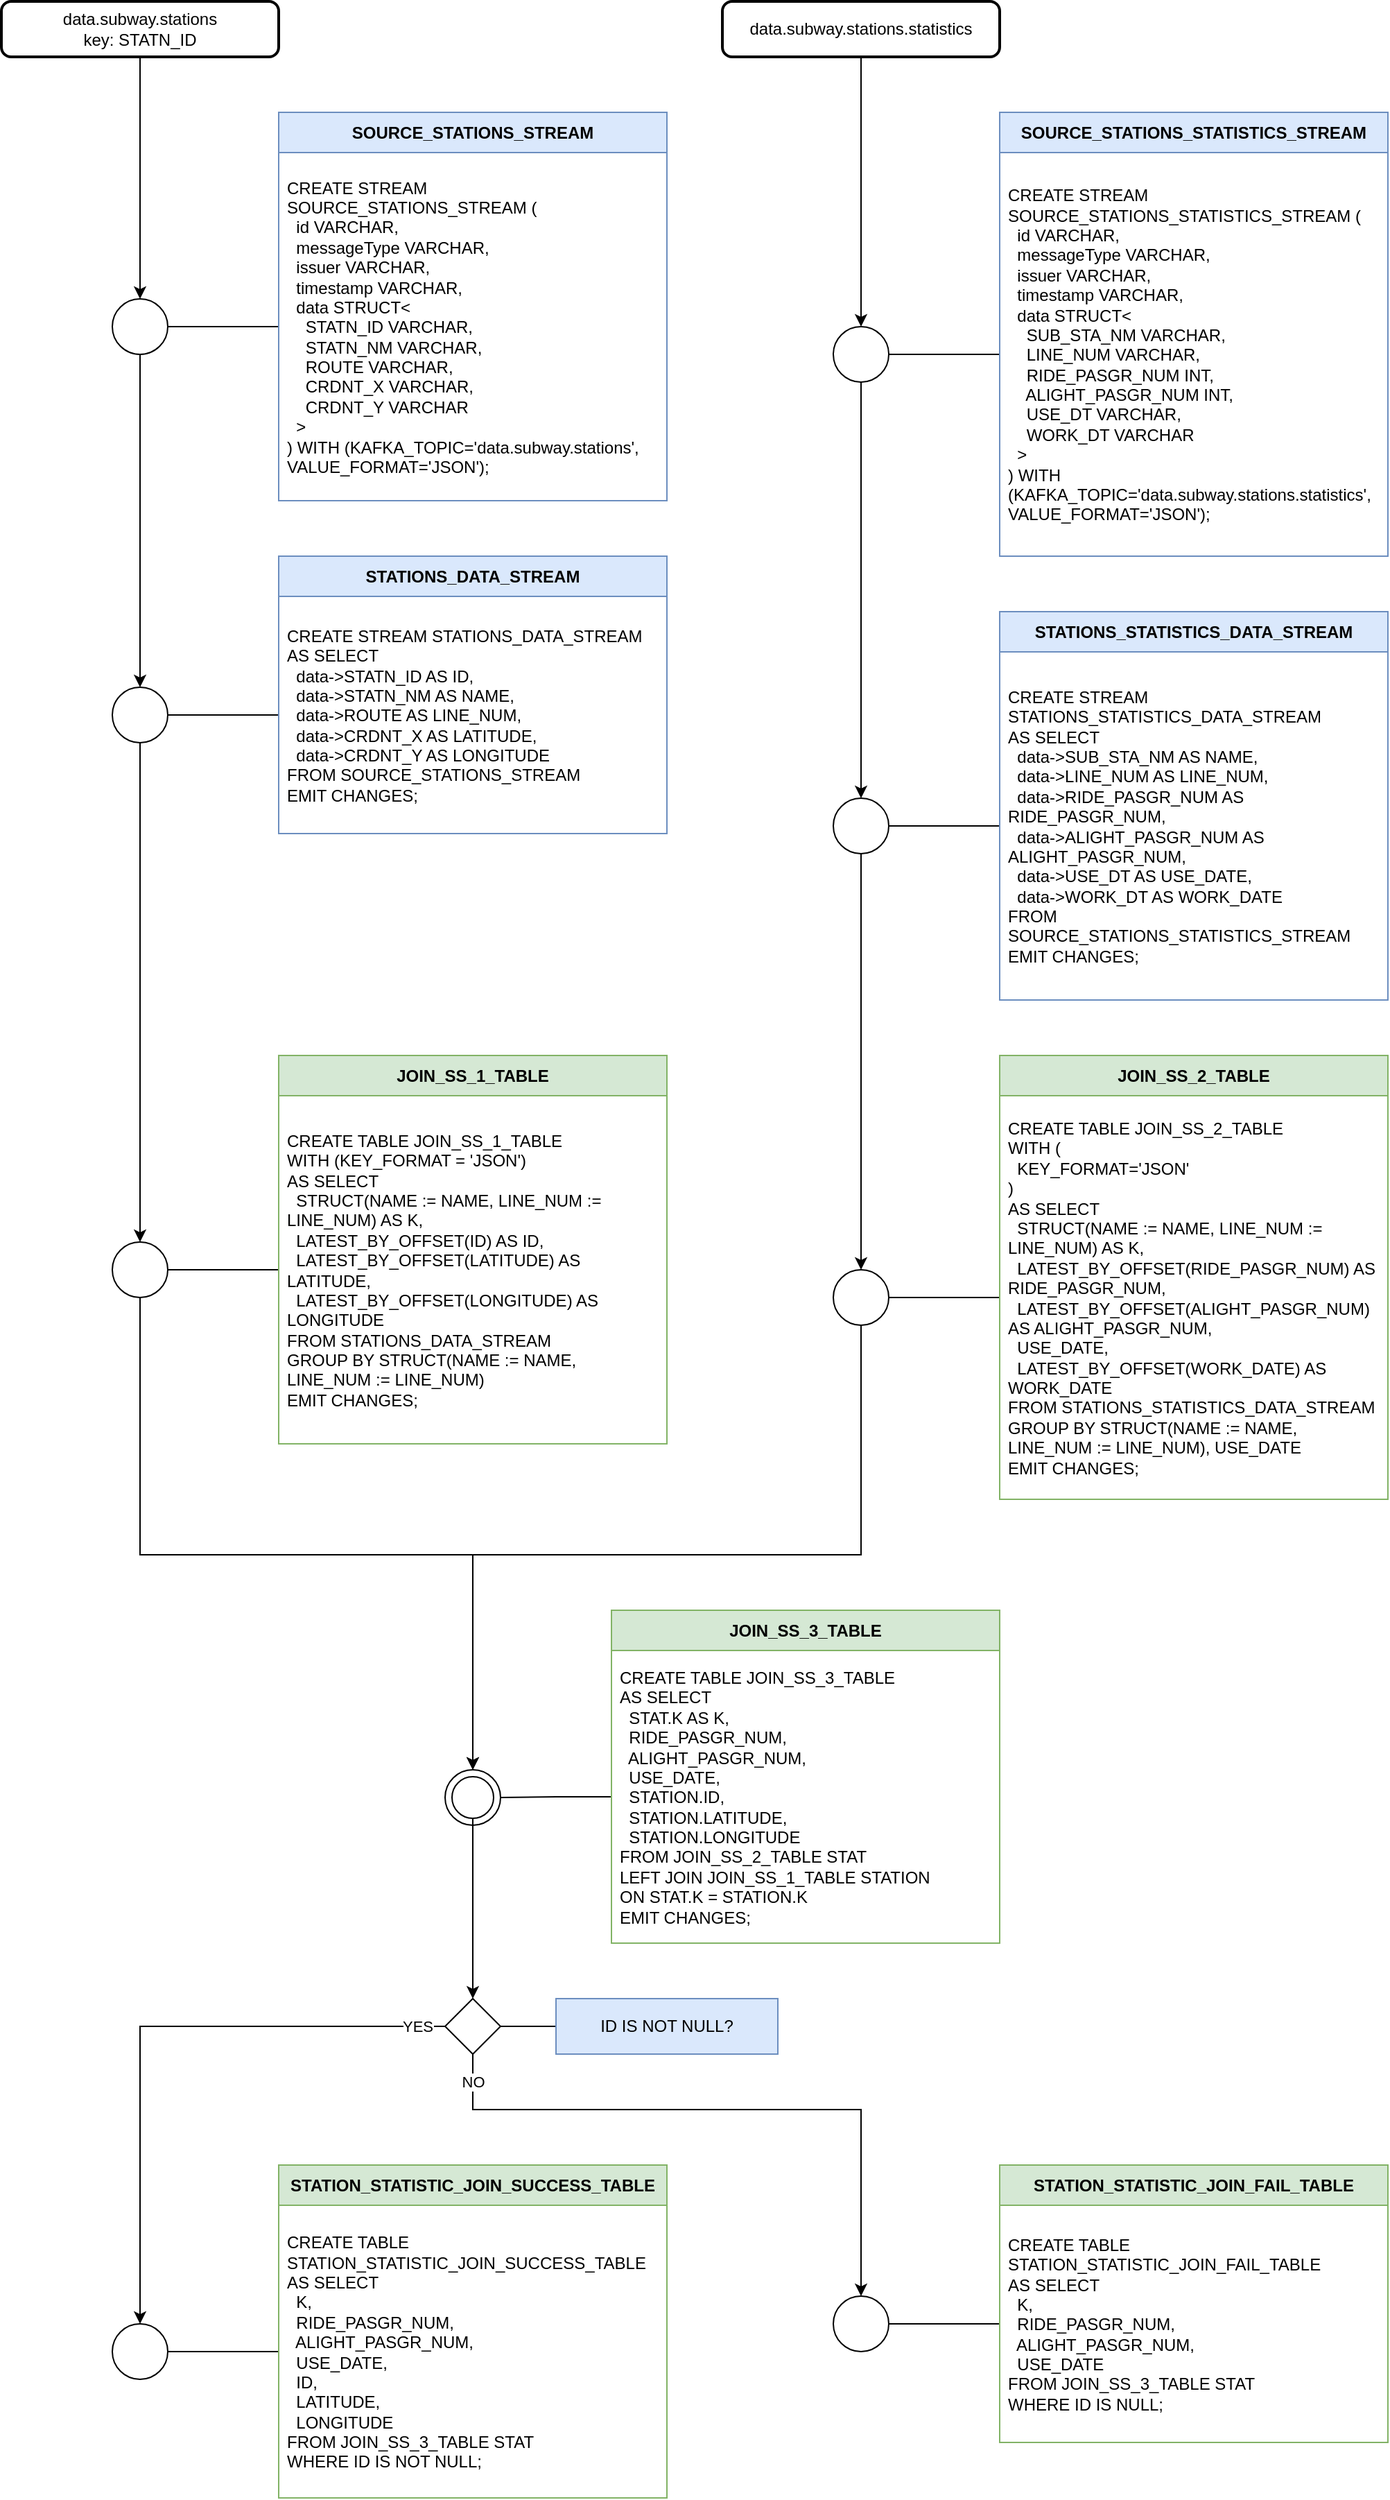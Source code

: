 <mxfile version="24.4.4" type="github">
  <diagram name="페이지-1" id="JWyKKp6nfTICBsnojCP5">
    <mxGraphModel dx="1434" dy="756" grid="1" gridSize="10" guides="1" tooltips="1" connect="1" arrows="1" fold="1" page="1" pageScale="1" pageWidth="827" pageHeight="1169" math="0" shadow="0">
      <root>
        <mxCell id="0" />
        <mxCell id="1" parent="0" />
        <mxCell id="jmPw7cZxUE827dNbfJnY-14" style="edgeStyle=orthogonalEdgeStyle;rounded=0;orthogonalLoop=1;jettySize=auto;html=1;entryX=0.5;entryY=0;entryDx=0;entryDy=0;" parent="1" source="SGr65tSHeNTUfyerGdpC-16" target="SGr65tSHeNTUfyerGdpC-39" edge="1">
          <mxGeometry relative="1" as="geometry" />
        </mxCell>
        <mxCell id="SGr65tSHeNTUfyerGdpC-16" value="&lt;div&gt;&lt;span style=&quot;background-color: initial;&quot;&gt;data.subway.stations&lt;/span&gt;&lt;br&gt;&lt;/div&gt;&lt;div&gt;&lt;span style=&quot;background-color: initial;&quot;&gt;key: STATN_ID&lt;/span&gt;&lt;/div&gt;" style="rounded=1;whiteSpace=wrap;html=1;absoluteArcSize=1;arcSize=14;strokeWidth=2;" parent="1" vertex="1">
          <mxGeometry x="40" y="40" width="200" height="40" as="geometry" />
        </mxCell>
        <mxCell id="RbUUMxCJgV2qU2qVmSNO-35" style="edgeStyle=orthogonalEdgeStyle;rounded=0;orthogonalLoop=1;jettySize=auto;html=1;entryX=0.5;entryY=0;entryDx=0;entryDy=0;" parent="1" source="SGr65tSHeNTUfyerGdpC-49" target="RbUUMxCJgV2qU2qVmSNO-4" edge="1">
          <mxGeometry relative="1" as="geometry" />
        </mxCell>
        <mxCell id="SGr65tSHeNTUfyerGdpC-49" value="&lt;div&gt;&lt;span style=&quot;background-color: initial;&quot;&gt;data.subway.stations.statistics&lt;/span&gt;&lt;/div&gt;" style="rounded=1;whiteSpace=wrap;html=1;absoluteArcSize=1;arcSize=14;strokeWidth=2;" parent="1" vertex="1">
          <mxGeometry x="560" y="40" width="200" height="40" as="geometry" />
        </mxCell>
        <mxCell id="SGr65tSHeNTUfyerGdpC-55" value="" style="group" parent="1" vertex="1" connectable="0">
          <mxGeometry x="360" y="1480" width="240" height="40" as="geometry" />
        </mxCell>
        <mxCell id="SGr65tSHeNTUfyerGdpC-50" value="" style="shape=rhombus;html=1;dashed=0;whiteSpace=wrap;perimeter=rhombusPerimeter;" parent="SGr65tSHeNTUfyerGdpC-55" vertex="1">
          <mxGeometry width="40" height="40" as="geometry" />
        </mxCell>
        <mxCell id="SGr65tSHeNTUfyerGdpC-53" style="edgeStyle=orthogonalEdgeStyle;rounded=0;orthogonalLoop=1;jettySize=auto;html=1;exitX=0;exitY=0.5;exitDx=0;exitDy=0;entryX=1;entryY=0.5;entryDx=0;entryDy=0;endArrow=none;endFill=0;" parent="SGr65tSHeNTUfyerGdpC-55" source="SGr65tSHeNTUfyerGdpC-54" edge="1">
          <mxGeometry relative="1" as="geometry">
            <mxPoint x="40" y="20" as="targetPoint" />
          </mxGeometry>
        </mxCell>
        <mxCell id="SGr65tSHeNTUfyerGdpC-54" value="ID IS NOT NULL?" style="text;html=1;align=center;verticalAlign=middle;whiteSpace=wrap;rounded=0;fillColor=#dae8fc;strokeColor=#6c8ebf;" parent="SGr65tSHeNTUfyerGdpC-55" vertex="1">
          <mxGeometry x="80" width="160" height="40" as="geometry" />
        </mxCell>
        <mxCell id="jmPw7cZxUE827dNbfJnY-25" style="edgeStyle=orthogonalEdgeStyle;rounded=0;orthogonalLoop=1;jettySize=auto;html=1;entryX=0.5;entryY=0;entryDx=0;entryDy=0;" parent="1" source="SGr65tSHeNTUfyerGdpC-39" target="jmPw7cZxUE827dNbfJnY-21" edge="1">
          <mxGeometry relative="1" as="geometry" />
        </mxCell>
        <mxCell id="jmPw7cZxUE827dNbfJnY-31" value="" style="group" parent="1" vertex="1" connectable="0">
          <mxGeometry x="120" y="440" width="400" height="200" as="geometry" />
        </mxCell>
        <mxCell id="jmPw7cZxUE827dNbfJnY-21" value="" style="shape=ellipse;html=1;dashed=0;whiteSpace=wrap;perimeter=ellipsePerimeter;" parent="jmPw7cZxUE827dNbfJnY-31" vertex="1">
          <mxGeometry y="94.5" width="40" height="40" as="geometry" />
        </mxCell>
        <mxCell id="jmPw7cZxUE827dNbfJnY-22" style="edgeStyle=orthogonalEdgeStyle;rounded=0;orthogonalLoop=1;jettySize=auto;html=1;entryX=1;entryY=0.5;entryDx=0;entryDy=0;endArrow=none;endFill=0;exitX=0;exitY=0.5;exitDx=0;exitDy=0;" parent="jmPw7cZxUE827dNbfJnY-31" source="jmPw7cZxUE827dNbfJnY-24" target="jmPw7cZxUE827dNbfJnY-21" edge="1">
          <mxGeometry relative="1" as="geometry">
            <mxPoint x="80" y="110" as="sourcePoint" />
          </mxGeometry>
        </mxCell>
        <mxCell id="jmPw7cZxUE827dNbfJnY-23" value="STATIONS_DATA_STREAM" style="swimlane;fontStyle=1;align=center;verticalAlign=middle;childLayout=stackLayout;horizontal=1;startSize=29;horizontalStack=0;resizeParent=1;resizeParentMax=0;resizeLast=0;collapsible=0;marginBottom=0;html=1;whiteSpace=wrap;fillColor=#dae8fc;strokeColor=#6c8ebf;" parent="jmPw7cZxUE827dNbfJnY-31" vertex="1">
          <mxGeometry x="120" width="280" height="200" as="geometry" />
        </mxCell>
        <mxCell id="jmPw7cZxUE827dNbfJnY-24" value="&lt;div&gt;CREATE STREAM STATIONS_DATA_STREAM&lt;/div&gt;&lt;div&gt;AS SELECT&lt;/div&gt;&lt;div&gt;&amp;nbsp; data-&amp;gt;STATN_ID AS ID,&lt;/div&gt;&lt;div&gt;&amp;nbsp; data-&amp;gt;STATN_NM AS NAME,&lt;/div&gt;&lt;div&gt;&amp;nbsp; data-&amp;gt;ROUTE AS LINE_NUM,&lt;/div&gt;&lt;div&gt;&amp;nbsp; data-&amp;gt;CRDNT_X AS LATITUDE,&lt;/div&gt;&lt;div&gt;&amp;nbsp; data-&amp;gt;CRDNT_Y AS LONGITUDE&lt;/div&gt;&lt;div&gt;FROM SOURCE_STATIONS_STREAM&lt;/div&gt;&lt;div&gt;EMIT CHANGES;&lt;/div&gt;" style="text;html=1;strokeColor=none;fillColor=none;align=left;verticalAlign=middle;spacingLeft=4;spacingRight=4;overflow=hidden;rotatable=0;points=[[0,0.5],[1,0.5]];portConstraint=eastwest;whiteSpace=wrap;" parent="jmPw7cZxUE827dNbfJnY-23" vertex="1">
          <mxGeometry y="29" width="280" height="171" as="geometry" />
        </mxCell>
        <mxCell id="jmPw7cZxUE827dNbfJnY-37" style="edgeStyle=orthogonalEdgeStyle;rounded=0;orthogonalLoop=1;jettySize=auto;html=1;entryX=0.5;entryY=0;entryDx=0;entryDy=0;" parent="1" source="jmPw7cZxUE827dNbfJnY-21" target="jmPw7cZxUE827dNbfJnY-33" edge="1">
          <mxGeometry relative="1" as="geometry" />
        </mxCell>
        <mxCell id="RbUUMxCJgV2qU2qVmSNO-1" value="" style="group" parent="1" vertex="1" connectable="0">
          <mxGeometry x="120" y="800" width="400" height="280" as="geometry" />
        </mxCell>
        <mxCell id="jmPw7cZxUE827dNbfJnY-33" value="" style="shape=ellipse;html=1;dashed=0;whiteSpace=wrap;perimeter=ellipsePerimeter;" parent="RbUUMxCJgV2qU2qVmSNO-1" vertex="1">
          <mxGeometry y="134.5" width="40" height="40" as="geometry" />
        </mxCell>
        <mxCell id="jmPw7cZxUE827dNbfJnY-34" style="edgeStyle=orthogonalEdgeStyle;rounded=0;orthogonalLoop=1;jettySize=auto;html=1;entryX=1;entryY=0.5;entryDx=0;entryDy=0;endArrow=none;endFill=0;exitX=0;exitY=0.5;exitDx=0;exitDy=0;" parent="RbUUMxCJgV2qU2qVmSNO-1" source="jmPw7cZxUE827dNbfJnY-36" target="jmPw7cZxUE827dNbfJnY-33" edge="1">
          <mxGeometry relative="1" as="geometry">
            <mxPoint x="80" y="110" as="sourcePoint" />
          </mxGeometry>
        </mxCell>
        <mxCell id="jmPw7cZxUE827dNbfJnY-35" value="JOIN_SS_1_TABLE" style="swimlane;fontStyle=1;align=center;verticalAlign=middle;childLayout=stackLayout;horizontal=1;startSize=29;horizontalStack=0;resizeParent=1;resizeParentMax=0;resizeLast=0;collapsible=0;marginBottom=0;html=1;whiteSpace=wrap;fillColor=#d5e8d4;strokeColor=#82b366;" parent="RbUUMxCJgV2qU2qVmSNO-1" vertex="1">
          <mxGeometry x="120" width="280" height="280" as="geometry" />
        </mxCell>
        <mxCell id="jmPw7cZxUE827dNbfJnY-36" value="&lt;div&gt;CREATE TABLE JOIN_SS_1_TABLE&lt;/div&gt;&lt;div&gt;WITH (KEY_FORMAT = &#39;JSON&#39;)&lt;/div&gt;&lt;div&gt;AS SELECT&lt;/div&gt;&lt;div&gt;&amp;nbsp; STRUCT(NAME := NAME, LINE_NUM := LINE_NUM) AS K,&lt;/div&gt;&lt;div&gt;&amp;nbsp; LATEST_BY_OFFSET(ID) AS ID,&lt;/div&gt;&lt;div&gt;&amp;nbsp; LATEST_BY_OFFSET(LATITUDE) AS LATITUDE,&lt;/div&gt;&lt;div&gt;&amp;nbsp; LATEST_BY_OFFSET(LONGITUDE) AS LONGITUDE&lt;/div&gt;&lt;div&gt;FROM STATIONS_DATA_STREAM&lt;/div&gt;&lt;div&gt;GROUP BY STRUCT(NAME := NAME, LINE_NUM := LINE_NUM)&lt;/div&gt;&lt;div&gt;EMIT CHANGES;&lt;/div&gt;" style="text;html=1;strokeColor=none;fillColor=none;align=left;verticalAlign=middle;spacingLeft=4;spacingRight=4;overflow=hidden;rotatable=0;points=[[0,0.5],[1,0.5]];portConstraint=eastwest;whiteSpace=wrap;" parent="jmPw7cZxUE827dNbfJnY-35" vertex="1">
          <mxGeometry y="29" width="280" height="251" as="geometry" />
        </mxCell>
        <mxCell id="RbUUMxCJgV2qU2qVmSNO-2" value="" style="group" parent="1" vertex="1" connectable="0">
          <mxGeometry x="120" y="120" width="400" height="280" as="geometry" />
        </mxCell>
        <mxCell id="SGr65tSHeNTUfyerGdpC-39" value="" style="shape=ellipse;html=1;dashed=0;whiteSpace=wrap;perimeter=ellipsePerimeter;" parent="RbUUMxCJgV2qU2qVmSNO-2" vertex="1">
          <mxGeometry y="134.5" width="40" height="40" as="geometry" />
        </mxCell>
        <mxCell id="SGr65tSHeNTUfyerGdpC-40" style="edgeStyle=orthogonalEdgeStyle;rounded=0;orthogonalLoop=1;jettySize=auto;html=1;entryX=1;entryY=0.5;entryDx=0;entryDy=0;endArrow=none;endFill=0;exitX=0;exitY=0.5;exitDx=0;exitDy=0;" parent="RbUUMxCJgV2qU2qVmSNO-2" source="jmPw7cZxUE827dNbfJnY-11" target="SGr65tSHeNTUfyerGdpC-39" edge="1">
          <mxGeometry relative="1" as="geometry">
            <mxPoint x="80" y="110" as="sourcePoint" />
          </mxGeometry>
        </mxCell>
        <mxCell id="jmPw7cZxUE827dNbfJnY-10" value="SOURCE_STATIONS_STREAM" style="swimlane;fontStyle=1;align=center;verticalAlign=middle;childLayout=stackLayout;horizontal=1;startSize=29;horizontalStack=0;resizeParent=1;resizeParentMax=0;resizeLast=0;collapsible=0;marginBottom=0;html=1;whiteSpace=wrap;fillColor=#dae8fc;strokeColor=#6c8ebf;" parent="RbUUMxCJgV2qU2qVmSNO-2" vertex="1">
          <mxGeometry x="120" width="280" height="280" as="geometry" />
        </mxCell>
        <mxCell id="jmPw7cZxUE827dNbfJnY-11" value="&lt;div&gt;CREATE STREAM SOURCE_STATIONS_STREAM (&lt;/div&gt;&lt;div&gt;&amp;nbsp; id VARCHAR,&lt;/div&gt;&lt;div&gt;&amp;nbsp; messageType VARCHAR,&lt;/div&gt;&lt;div&gt;&amp;nbsp; issuer VARCHAR,&lt;/div&gt;&lt;div&gt;&amp;nbsp; timestamp VARCHAR,&lt;/div&gt;&lt;div&gt;&amp;nbsp; data STRUCT&amp;lt;&lt;/div&gt;&lt;div&gt;&amp;nbsp; &amp;nbsp; STATN_ID VARCHAR,&lt;/div&gt;&lt;div&gt;&amp;nbsp; &amp;nbsp; STATN_NM VARCHAR,&lt;/div&gt;&lt;div&gt;&amp;nbsp; &amp;nbsp; ROUTE VARCHAR,&lt;/div&gt;&lt;div&gt;&amp;nbsp; &amp;nbsp; CRDNT_X VARCHAR,&lt;/div&gt;&lt;div&gt;&amp;nbsp; &amp;nbsp; CRDNT_Y VARCHAR&lt;/div&gt;&lt;div&gt;&amp;nbsp; &amp;gt;&lt;/div&gt;&lt;div&gt;) WITH (KAFKA_TOPIC=&#39;data.subway.stations&#39;, VALUE_FORMAT=&#39;JSON&#39;);&lt;/div&gt;" style="text;html=1;strokeColor=none;fillColor=none;align=left;verticalAlign=middle;spacingLeft=4;spacingRight=4;overflow=hidden;rotatable=0;points=[[0,0.5],[1,0.5]];portConstraint=eastwest;whiteSpace=wrap;" parent="jmPw7cZxUE827dNbfJnY-10" vertex="1">
          <mxGeometry y="29" width="280" height="251" as="geometry" />
        </mxCell>
        <mxCell id="RbUUMxCJgV2qU2qVmSNO-3" value="" style="group" parent="1" vertex="1" connectable="0">
          <mxGeometry x="640" y="120" width="400" height="320" as="geometry" />
        </mxCell>
        <mxCell id="RbUUMxCJgV2qU2qVmSNO-4" value="" style="shape=ellipse;html=1;dashed=0;whiteSpace=wrap;perimeter=ellipsePerimeter;" parent="RbUUMxCJgV2qU2qVmSNO-3" vertex="1">
          <mxGeometry y="154.5" width="40" height="40" as="geometry" />
        </mxCell>
        <mxCell id="RbUUMxCJgV2qU2qVmSNO-5" style="edgeStyle=orthogonalEdgeStyle;rounded=0;orthogonalLoop=1;jettySize=auto;html=1;entryX=1;entryY=0.5;entryDx=0;entryDy=0;endArrow=none;endFill=0;exitX=0;exitY=0.5;exitDx=0;exitDy=0;" parent="RbUUMxCJgV2qU2qVmSNO-3" source="RbUUMxCJgV2qU2qVmSNO-7" target="RbUUMxCJgV2qU2qVmSNO-4" edge="1">
          <mxGeometry relative="1" as="geometry">
            <mxPoint x="80" y="110" as="sourcePoint" />
          </mxGeometry>
        </mxCell>
        <mxCell id="RbUUMxCJgV2qU2qVmSNO-6" value="SOURCE_STATIONS_STATISTICS_STREAM" style="swimlane;fontStyle=1;align=center;verticalAlign=middle;childLayout=stackLayout;horizontal=1;startSize=29;horizontalStack=0;resizeParent=1;resizeParentMax=0;resizeLast=0;collapsible=0;marginBottom=0;html=1;whiteSpace=wrap;fillColor=#dae8fc;strokeColor=#6c8ebf;" parent="RbUUMxCJgV2qU2qVmSNO-3" vertex="1">
          <mxGeometry x="120" width="280" height="320" as="geometry" />
        </mxCell>
        <mxCell id="RbUUMxCJgV2qU2qVmSNO-7" value="&lt;div&gt;CREATE STREAM SOURCE_STATIONS_STATISTICS_STREAM (&lt;/div&gt;&lt;div&gt;&amp;nbsp; id VARCHAR,&lt;/div&gt;&lt;div&gt;&amp;nbsp; messageType VARCHAR,&lt;/div&gt;&lt;div&gt;&amp;nbsp; issuer VARCHAR,&lt;/div&gt;&lt;div&gt;&amp;nbsp; timestamp VARCHAR,&lt;/div&gt;&lt;div&gt;&amp;nbsp; data STRUCT&amp;lt;&lt;/div&gt;&lt;div&gt;&amp;nbsp; &amp;nbsp; SUB_STA_NM VARCHAR,&lt;/div&gt;&lt;div&gt;&amp;nbsp; &amp;nbsp; LINE_NUM VARCHAR,&lt;/div&gt;&lt;div&gt;&amp;nbsp; &amp;nbsp; RIDE_PASGR_NUM INT,&lt;/div&gt;&lt;div&gt;&amp;nbsp; &amp;nbsp; ALIGHT_PASGR_NUM INT,&lt;/div&gt;&lt;div&gt;&amp;nbsp; &amp;nbsp; USE_DT VARCHAR,&lt;/div&gt;&lt;div&gt;&amp;nbsp; &amp;nbsp; WORK_DT VARCHAR&lt;/div&gt;&lt;div&gt;&amp;nbsp; &amp;gt;&lt;/div&gt;&lt;div&gt;) WITH (KAFKA_TOPIC=&#39;data.subway.stations.statistics&#39;, VALUE_FORMAT=&#39;JSON&#39;);&lt;/div&gt;" style="text;html=1;strokeColor=none;fillColor=none;align=left;verticalAlign=middle;spacingLeft=4;spacingRight=4;overflow=hidden;rotatable=0;points=[[0,0.5],[1,0.5]];portConstraint=eastwest;whiteSpace=wrap;" parent="RbUUMxCJgV2qU2qVmSNO-6" vertex="1">
          <mxGeometry y="29" width="280" height="291" as="geometry" />
        </mxCell>
        <mxCell id="RbUUMxCJgV2qU2qVmSNO-8" value="" style="group" parent="1" vertex="1" connectable="0">
          <mxGeometry x="640" y="480" width="400" height="280" as="geometry" />
        </mxCell>
        <mxCell id="RbUUMxCJgV2qU2qVmSNO-9" value="" style="shape=ellipse;html=1;dashed=0;whiteSpace=wrap;perimeter=ellipsePerimeter;" parent="RbUUMxCJgV2qU2qVmSNO-8" vertex="1">
          <mxGeometry y="134.5" width="40" height="40" as="geometry" />
        </mxCell>
        <mxCell id="RbUUMxCJgV2qU2qVmSNO-10" style="edgeStyle=orthogonalEdgeStyle;rounded=0;orthogonalLoop=1;jettySize=auto;html=1;entryX=1;entryY=0.5;entryDx=0;entryDy=0;endArrow=none;endFill=0;exitX=0;exitY=0.5;exitDx=0;exitDy=0;" parent="RbUUMxCJgV2qU2qVmSNO-8" source="RbUUMxCJgV2qU2qVmSNO-12" target="RbUUMxCJgV2qU2qVmSNO-9" edge="1">
          <mxGeometry relative="1" as="geometry">
            <mxPoint x="80" y="110" as="sourcePoint" />
          </mxGeometry>
        </mxCell>
        <mxCell id="RbUUMxCJgV2qU2qVmSNO-11" value="STATIONS_STATISTICS_DATA_STREAM" style="swimlane;fontStyle=1;align=center;verticalAlign=middle;childLayout=stackLayout;horizontal=1;startSize=29;horizontalStack=0;resizeParent=1;resizeParentMax=0;resizeLast=0;collapsible=0;marginBottom=0;html=1;whiteSpace=wrap;fillColor=#dae8fc;strokeColor=#6c8ebf;" parent="RbUUMxCJgV2qU2qVmSNO-8" vertex="1">
          <mxGeometry x="120" width="280" height="280" as="geometry" />
        </mxCell>
        <mxCell id="RbUUMxCJgV2qU2qVmSNO-12" value="&lt;div&gt;CREATE STREAM STATIONS_STATISTICS_DATA_STREAM&lt;/div&gt;&lt;div&gt;AS&amp;nbsp;&lt;span style=&quot;background-color: initial;&quot;&gt;SELECT&lt;/span&gt;&lt;/div&gt;&lt;div&gt;&amp;nbsp; data-&amp;gt;SUB_STA_NM AS NAME,&lt;/div&gt;&lt;div&gt;&amp;nbsp; data-&amp;gt;LINE_NUM AS LINE_NUM,&lt;/div&gt;&lt;div&gt;&amp;nbsp; data-&amp;gt;RIDE_PASGR_NUM AS RIDE_PASGR_NUM,&lt;/div&gt;&lt;div&gt;&amp;nbsp; data-&amp;gt;ALIGHT_PASGR_NUM AS ALIGHT_PASGR_NUM,&lt;/div&gt;&lt;div&gt;&amp;nbsp; data-&amp;gt;USE_DT AS USE_DATE,&lt;/div&gt;&lt;div&gt;&amp;nbsp; data-&amp;gt;WORK_DT AS WORK_DATE&lt;/div&gt;&lt;div&gt;FROM SOURCE_STATIONS_STATISTICS_STREAM&lt;/div&gt;&lt;div&gt;EMIT CHANGES;&lt;/div&gt;" style="text;html=1;strokeColor=none;fillColor=none;align=left;verticalAlign=middle;spacingLeft=4;spacingRight=4;overflow=hidden;rotatable=0;points=[[0,0.5],[1,0.5]];portConstraint=eastwest;whiteSpace=wrap;" parent="RbUUMxCJgV2qU2qVmSNO-11" vertex="1">
          <mxGeometry y="29" width="280" height="251" as="geometry" />
        </mxCell>
        <mxCell id="RbUUMxCJgV2qU2qVmSNO-13" value="" style="group" parent="1" vertex="1" connectable="0">
          <mxGeometry x="640" y="800" width="400" height="320" as="geometry" />
        </mxCell>
        <mxCell id="RbUUMxCJgV2qU2qVmSNO-14" value="" style="shape=ellipse;html=1;dashed=0;whiteSpace=wrap;perimeter=ellipsePerimeter;" parent="RbUUMxCJgV2qU2qVmSNO-13" vertex="1">
          <mxGeometry y="154.5" width="40" height="40" as="geometry" />
        </mxCell>
        <mxCell id="RbUUMxCJgV2qU2qVmSNO-15" style="edgeStyle=orthogonalEdgeStyle;rounded=0;orthogonalLoop=1;jettySize=auto;html=1;entryX=1;entryY=0.5;entryDx=0;entryDy=0;endArrow=none;endFill=0;exitX=0;exitY=0.5;exitDx=0;exitDy=0;" parent="RbUUMxCJgV2qU2qVmSNO-13" source="RbUUMxCJgV2qU2qVmSNO-17" target="RbUUMxCJgV2qU2qVmSNO-14" edge="1">
          <mxGeometry relative="1" as="geometry">
            <mxPoint x="80" y="110" as="sourcePoint" />
          </mxGeometry>
        </mxCell>
        <mxCell id="RbUUMxCJgV2qU2qVmSNO-16" value="JOIN_SS_2_TABLE" style="swimlane;fontStyle=1;align=center;verticalAlign=middle;childLayout=stackLayout;horizontal=1;startSize=29;horizontalStack=0;resizeParent=1;resizeParentMax=0;resizeLast=0;collapsible=0;marginBottom=0;html=1;whiteSpace=wrap;fillColor=#d5e8d4;strokeColor=#82b366;" parent="RbUUMxCJgV2qU2qVmSNO-13" vertex="1">
          <mxGeometry x="120" width="280" height="320" as="geometry" />
        </mxCell>
        <mxCell id="RbUUMxCJgV2qU2qVmSNO-17" value="&lt;div&gt;CREATE TABLE JOIN_SS_2_TABLE&lt;/div&gt;&lt;div&gt;WITH (&lt;/div&gt;&lt;div&gt;&amp;nbsp; KEY_FORMAT=&#39;JSON&#39;&lt;/div&gt;&lt;div&gt;)&lt;/div&gt;&lt;div&gt;AS SELECT&lt;/div&gt;&lt;div&gt;&amp;nbsp; STRUCT(NAME := NAME, LINE_NUM := LINE_NUM) AS K,&lt;/div&gt;&lt;div&gt;&amp;nbsp; LATEST_BY_OFFSET(RIDE_PASGR_NUM) AS RIDE_PASGR_NUM,&lt;/div&gt;&lt;div&gt;&amp;nbsp; LATEST_BY_OFFSET(ALIGHT_PASGR_NUM) AS ALIGHT_PASGR_NUM,&lt;/div&gt;&lt;div&gt;&amp;nbsp; USE_DATE,&lt;/div&gt;&lt;div&gt;&amp;nbsp; LATEST_BY_OFFSET(WORK_DATE) AS WORK_DATE&lt;/div&gt;&lt;div&gt;FROM STATIONS_STATISTICS_DATA_STREAM&lt;/div&gt;&lt;div&gt;GROUP BY STRUCT(NAME := NAME, LINE_NUM := LINE_NUM), USE_DATE&lt;/div&gt;&lt;div&gt;EMIT CHANGES;&lt;/div&gt;" style="text;html=1;strokeColor=none;fillColor=none;align=left;verticalAlign=middle;spacingLeft=4;spacingRight=4;overflow=hidden;rotatable=0;points=[[0,0.5],[1,0.5]];portConstraint=eastwest;whiteSpace=wrap;" parent="RbUUMxCJgV2qU2qVmSNO-16" vertex="1">
          <mxGeometry y="29" width="280" height="291" as="geometry" />
        </mxCell>
        <mxCell id="RbUUMxCJgV2qU2qVmSNO-24" value="" style="group" parent="1" vertex="1" connectable="0">
          <mxGeometry x="360" y="1200" width="400" height="240" as="geometry" />
        </mxCell>
        <mxCell id="RbUUMxCJgV2qU2qVmSNO-20" style="edgeStyle=orthogonalEdgeStyle;rounded=0;orthogonalLoop=1;jettySize=auto;html=1;entryX=1;entryY=0.5;entryDx=0;entryDy=0;endArrow=none;endFill=0;exitX=0;exitY=0.5;exitDx=0;exitDy=0;" parent="RbUUMxCJgV2qU2qVmSNO-24" source="RbUUMxCJgV2qU2qVmSNO-22" target="SGr65tSHeNTUfyerGdpC-44" edge="1">
          <mxGeometry relative="1" as="geometry">
            <mxPoint x="80" y="110" as="sourcePoint" />
            <mxPoint x="40" y="134.5" as="targetPoint" />
          </mxGeometry>
        </mxCell>
        <mxCell id="RbUUMxCJgV2qU2qVmSNO-21" value="JOIN_SS_3_TABLE" style="swimlane;fontStyle=1;align=center;verticalAlign=middle;childLayout=stackLayout;horizontal=1;startSize=29;horizontalStack=0;resizeParent=1;resizeParentMax=0;resizeLast=0;collapsible=0;marginBottom=0;html=1;whiteSpace=wrap;fillColor=#d5e8d4;strokeColor=#82b366;" parent="RbUUMxCJgV2qU2qVmSNO-24" vertex="1">
          <mxGeometry x="120" width="280" height="240" as="geometry" />
        </mxCell>
        <mxCell id="RbUUMxCJgV2qU2qVmSNO-22" value="&lt;div&gt;CREATE TABLE JOIN_SS_3_TABLE&lt;/div&gt;&lt;div&gt;AS SELECT&lt;/div&gt;&lt;div&gt;&amp;nbsp; STAT.K AS K,&lt;/div&gt;&lt;div&gt;&amp;nbsp; RIDE_PASGR_NUM,&lt;/div&gt;&lt;div&gt;&amp;nbsp; ALIGHT_PASGR_NUM,&lt;/div&gt;&lt;div&gt;&amp;nbsp; USE_DATE,&lt;/div&gt;&lt;div&gt;&amp;nbsp; STATION.ID,&lt;/div&gt;&lt;div&gt;&amp;nbsp; STATION.LATITUDE,&lt;/div&gt;&lt;div&gt;&amp;nbsp; STATION.LONGITUDE&lt;/div&gt;&lt;div&gt;FROM JOIN_SS_2_TABLE STAT&lt;/div&gt;&lt;div&gt;LEFT JOIN JOIN_SS_1_TABLE STATION&lt;/div&gt;&lt;div&gt;ON STAT.K = STATION.K&lt;/div&gt;&lt;div&gt;EMIT CHANGES;&lt;/div&gt;" style="text;html=1;strokeColor=none;fillColor=none;align=left;verticalAlign=middle;spacingLeft=4;spacingRight=4;overflow=hidden;rotatable=0;points=[[0,0.5],[1,0.5]];portConstraint=eastwest;whiteSpace=wrap;" parent="RbUUMxCJgV2qU2qVmSNO-21" vertex="1">
          <mxGeometry y="29" width="280" height="211" as="geometry" />
        </mxCell>
        <mxCell id="SGr65tSHeNTUfyerGdpC-90" value="" style="group" parent="RbUUMxCJgV2qU2qVmSNO-24" vertex="1" connectable="0">
          <mxGeometry y="115" width="40" height="40" as="geometry" />
        </mxCell>
        <mxCell id="SGr65tSHeNTUfyerGdpC-44" value="" style="shape=ellipse;html=1;dashed=0;whiteSpace=wrap;perimeter=ellipsePerimeter;" parent="SGr65tSHeNTUfyerGdpC-90" vertex="1">
          <mxGeometry width="40" height="40" as="geometry" />
        </mxCell>
        <mxCell id="SGr65tSHeNTUfyerGdpC-89" value="" style="ellipse;whiteSpace=wrap;html=1;aspect=fixed;" parent="SGr65tSHeNTUfyerGdpC-90" vertex="1">
          <mxGeometry x="5" y="5" width="30" height="30" as="geometry" />
        </mxCell>
        <mxCell id="RbUUMxCJgV2qU2qVmSNO-25" value="" style="group" parent="1" vertex="1" connectable="0">
          <mxGeometry x="120" y="1600" width="400" height="240" as="geometry" />
        </mxCell>
        <mxCell id="RbUUMxCJgV2qU2qVmSNO-26" value="" style="shape=ellipse;html=1;dashed=0;whiteSpace=wrap;perimeter=ellipsePerimeter;" parent="RbUUMxCJgV2qU2qVmSNO-25" vertex="1">
          <mxGeometry y="114.5" width="40" height="40" as="geometry" />
        </mxCell>
        <mxCell id="RbUUMxCJgV2qU2qVmSNO-27" style="edgeStyle=orthogonalEdgeStyle;rounded=0;orthogonalLoop=1;jettySize=auto;html=1;entryX=1;entryY=0.5;entryDx=0;entryDy=0;endArrow=none;endFill=0;exitX=0;exitY=0.5;exitDx=0;exitDy=0;" parent="RbUUMxCJgV2qU2qVmSNO-25" source="RbUUMxCJgV2qU2qVmSNO-29" target="RbUUMxCJgV2qU2qVmSNO-26" edge="1">
          <mxGeometry relative="1" as="geometry">
            <mxPoint x="80" y="110" as="sourcePoint" />
          </mxGeometry>
        </mxCell>
        <mxCell id="RbUUMxCJgV2qU2qVmSNO-28" value="STATION_STATISTIC_JOIN_SUCCESS_TABLE" style="swimlane;fontStyle=1;align=center;verticalAlign=middle;childLayout=stackLayout;horizontal=1;startSize=29;horizontalStack=0;resizeParent=1;resizeParentMax=0;resizeLast=0;collapsible=0;marginBottom=0;html=1;whiteSpace=wrap;fillColor=#d5e8d4;strokeColor=#82b366;" parent="RbUUMxCJgV2qU2qVmSNO-25" vertex="1">
          <mxGeometry x="120" width="280" height="240" as="geometry" />
        </mxCell>
        <mxCell id="RbUUMxCJgV2qU2qVmSNO-29" value="&lt;div&gt;CREATE TABLE STATION_STATISTIC_JOIN_SUCCESS_TABLE&lt;/div&gt;&lt;div&gt;AS SELECT&lt;/div&gt;&lt;div&gt;&amp;nbsp; K,&lt;/div&gt;&lt;div&gt;&amp;nbsp; RIDE_PASGR_NUM,&lt;/div&gt;&lt;div&gt;&amp;nbsp; ALIGHT_PASGR_NUM,&lt;/div&gt;&lt;div&gt;&amp;nbsp; USE_DATE,&lt;/div&gt;&lt;div&gt;&amp;nbsp; ID,&lt;/div&gt;&lt;div&gt;&amp;nbsp; LATITUDE,&lt;/div&gt;&lt;div&gt;&amp;nbsp; LONGITUDE&lt;/div&gt;&lt;div&gt;FROM JOIN_SS_3_TABLE STAT&lt;/div&gt;&lt;div&gt;WHERE ID IS NOT NULL;&lt;/div&gt;" style="text;html=1;strokeColor=none;fillColor=none;align=left;verticalAlign=middle;spacingLeft=4;spacingRight=4;overflow=hidden;rotatable=0;points=[[0,0.5],[1,0.5]];portConstraint=eastwest;whiteSpace=wrap;" parent="RbUUMxCJgV2qU2qVmSNO-28" vertex="1">
          <mxGeometry y="29" width="280" height="211" as="geometry" />
        </mxCell>
        <mxCell id="RbUUMxCJgV2qU2qVmSNO-30" value="" style="group" parent="1" vertex="1" connectable="0">
          <mxGeometry x="640" y="1600" width="400" height="200" as="geometry" />
        </mxCell>
        <mxCell id="RbUUMxCJgV2qU2qVmSNO-31" value="" style="shape=ellipse;html=1;dashed=0;whiteSpace=wrap;perimeter=ellipsePerimeter;" parent="RbUUMxCJgV2qU2qVmSNO-30" vertex="1">
          <mxGeometry y="94.5" width="40" height="40" as="geometry" />
        </mxCell>
        <mxCell id="RbUUMxCJgV2qU2qVmSNO-32" style="edgeStyle=orthogonalEdgeStyle;rounded=0;orthogonalLoop=1;jettySize=auto;html=1;entryX=1;entryY=0.5;entryDx=0;entryDy=0;endArrow=none;endFill=0;exitX=0;exitY=0.5;exitDx=0;exitDy=0;" parent="RbUUMxCJgV2qU2qVmSNO-30" source="RbUUMxCJgV2qU2qVmSNO-34" target="RbUUMxCJgV2qU2qVmSNO-31" edge="1">
          <mxGeometry relative="1" as="geometry">
            <mxPoint x="80" y="110" as="sourcePoint" />
          </mxGeometry>
        </mxCell>
        <mxCell id="RbUUMxCJgV2qU2qVmSNO-33" value="STATION_STATISTIC_JOIN_FAIL_TABLE" style="swimlane;fontStyle=1;align=center;verticalAlign=middle;childLayout=stackLayout;horizontal=1;startSize=29;horizontalStack=0;resizeParent=1;resizeParentMax=0;resizeLast=0;collapsible=0;marginBottom=0;html=1;whiteSpace=wrap;fillColor=#d5e8d4;strokeColor=#82b366;" parent="RbUUMxCJgV2qU2qVmSNO-30" vertex="1">
          <mxGeometry x="120" width="280" height="200" as="geometry" />
        </mxCell>
        <mxCell id="RbUUMxCJgV2qU2qVmSNO-34" value="&lt;div&gt;CREATE TABLE STATION_STATISTIC_JOIN_FAIL_TABLE&lt;/div&gt;&lt;div&gt;AS SELECT&lt;/div&gt;&lt;div&gt;&amp;nbsp; K,&lt;/div&gt;&lt;div&gt;&amp;nbsp; RIDE_PASGR_NUM,&lt;/div&gt;&lt;div&gt;&amp;nbsp; ALIGHT_PASGR_NUM,&lt;/div&gt;&lt;div&gt;&amp;nbsp; USE_DATE&lt;/div&gt;&lt;div&gt;FROM JOIN_SS_3_TABLE STAT&lt;/div&gt;&lt;div&gt;WHERE ID IS NULL;&lt;/div&gt;" style="text;html=1;strokeColor=none;fillColor=none;align=left;verticalAlign=middle;spacingLeft=4;spacingRight=4;overflow=hidden;rotatable=0;points=[[0,0.5],[1,0.5]];portConstraint=eastwest;whiteSpace=wrap;" parent="RbUUMxCJgV2qU2qVmSNO-33" vertex="1">
          <mxGeometry y="29" width="280" height="171" as="geometry" />
        </mxCell>
        <mxCell id="RbUUMxCJgV2qU2qVmSNO-36" style="edgeStyle=orthogonalEdgeStyle;rounded=0;orthogonalLoop=1;jettySize=auto;html=1;entryX=0.5;entryY=0;entryDx=0;entryDy=0;" parent="1" source="RbUUMxCJgV2qU2qVmSNO-4" target="RbUUMxCJgV2qU2qVmSNO-9" edge="1">
          <mxGeometry relative="1" as="geometry" />
        </mxCell>
        <mxCell id="RbUUMxCJgV2qU2qVmSNO-37" style="edgeStyle=orthogonalEdgeStyle;rounded=0;orthogonalLoop=1;jettySize=auto;html=1;entryX=0.5;entryY=0;entryDx=0;entryDy=0;" parent="1" source="RbUUMxCJgV2qU2qVmSNO-9" target="RbUUMxCJgV2qU2qVmSNO-14" edge="1">
          <mxGeometry relative="1" as="geometry" />
        </mxCell>
        <mxCell id="RbUUMxCJgV2qU2qVmSNO-38" style="edgeStyle=orthogonalEdgeStyle;rounded=0;orthogonalLoop=1;jettySize=auto;html=1;entryX=0.5;entryY=0;entryDx=0;entryDy=0;" parent="1" source="jmPw7cZxUE827dNbfJnY-33" target="SGr65tSHeNTUfyerGdpC-44" edge="1">
          <mxGeometry relative="1" as="geometry">
            <Array as="points">
              <mxPoint x="140" y="1160" />
              <mxPoint x="380" y="1160" />
            </Array>
          </mxGeometry>
        </mxCell>
        <mxCell id="RbUUMxCJgV2qU2qVmSNO-39" style="edgeStyle=orthogonalEdgeStyle;rounded=0;orthogonalLoop=1;jettySize=auto;html=1;entryX=0.5;entryY=0;entryDx=0;entryDy=0;" parent="1" source="RbUUMxCJgV2qU2qVmSNO-14" target="SGr65tSHeNTUfyerGdpC-44" edge="1">
          <mxGeometry relative="1" as="geometry">
            <Array as="points">
              <mxPoint x="660" y="1160" />
              <mxPoint x="380" y="1160" />
            </Array>
          </mxGeometry>
        </mxCell>
        <mxCell id="RbUUMxCJgV2qU2qVmSNO-40" style="edgeStyle=orthogonalEdgeStyle;rounded=0;orthogonalLoop=1;jettySize=auto;html=1;entryX=0.5;entryY=0;entryDx=0;entryDy=0;" parent="1" source="SGr65tSHeNTUfyerGdpC-89" target="SGr65tSHeNTUfyerGdpC-50" edge="1">
          <mxGeometry relative="1" as="geometry" />
        </mxCell>
        <mxCell id="RbUUMxCJgV2qU2qVmSNO-41" value="YES" style="edgeStyle=orthogonalEdgeStyle;rounded=0;orthogonalLoop=1;jettySize=auto;html=1;entryX=0.5;entryY=0;entryDx=0;entryDy=0;" parent="1" source="SGr65tSHeNTUfyerGdpC-50" target="RbUUMxCJgV2qU2qVmSNO-26" edge="1">
          <mxGeometry x="-0.908" relative="1" as="geometry">
            <mxPoint as="offset" />
          </mxGeometry>
        </mxCell>
        <mxCell id="RbUUMxCJgV2qU2qVmSNO-42" value="NO" style="edgeStyle=orthogonalEdgeStyle;rounded=0;orthogonalLoop=1;jettySize=auto;html=1;entryX=0.5;entryY=0;entryDx=0;entryDy=0;" parent="1" source="SGr65tSHeNTUfyerGdpC-50" target="RbUUMxCJgV2qU2qVmSNO-31" edge="1">
          <mxGeometry x="-0.912" relative="1" as="geometry">
            <Array as="points">
              <mxPoint x="380" y="1560" />
              <mxPoint x="660" y="1560" />
            </Array>
            <mxPoint as="offset" />
          </mxGeometry>
        </mxCell>
      </root>
    </mxGraphModel>
  </diagram>
</mxfile>
